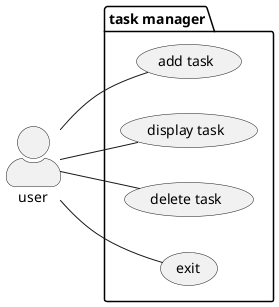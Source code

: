 @startuml usecasedtlist
skinparam actorStyle awesome
left to right direction
actor "user" as uc 
package "task manager" {
    usecase "add task" as at
    usecase "display task" as dt 
    usecase "delete task" as delt
    usecase "exit" as ex

}

uc -- at
uc -- dt
uc -- delt
uc -- ex
@enduml